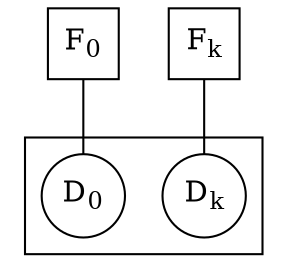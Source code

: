 digraph g {
  edge [arrowhead=none];

  node [shape=square,width=0.47,fixedsize=true]; 
  f0 [label=<F<SUB>0</SUB>>,group=d0];
  fk [label=<F<SUB>k</SUB>>,group=dk];

  subgraph cluster_0 {
    node [shape=circle,width=0.55,fixedsize=true]; 
    d0 [label=<D<SUB>0</SUB>>,group=d0];
    dk [label=<D<SUB>k</SUB>>,group=dk];
  }

  edge [weight=10]
  f0->d0;
  fk->dk;
}

